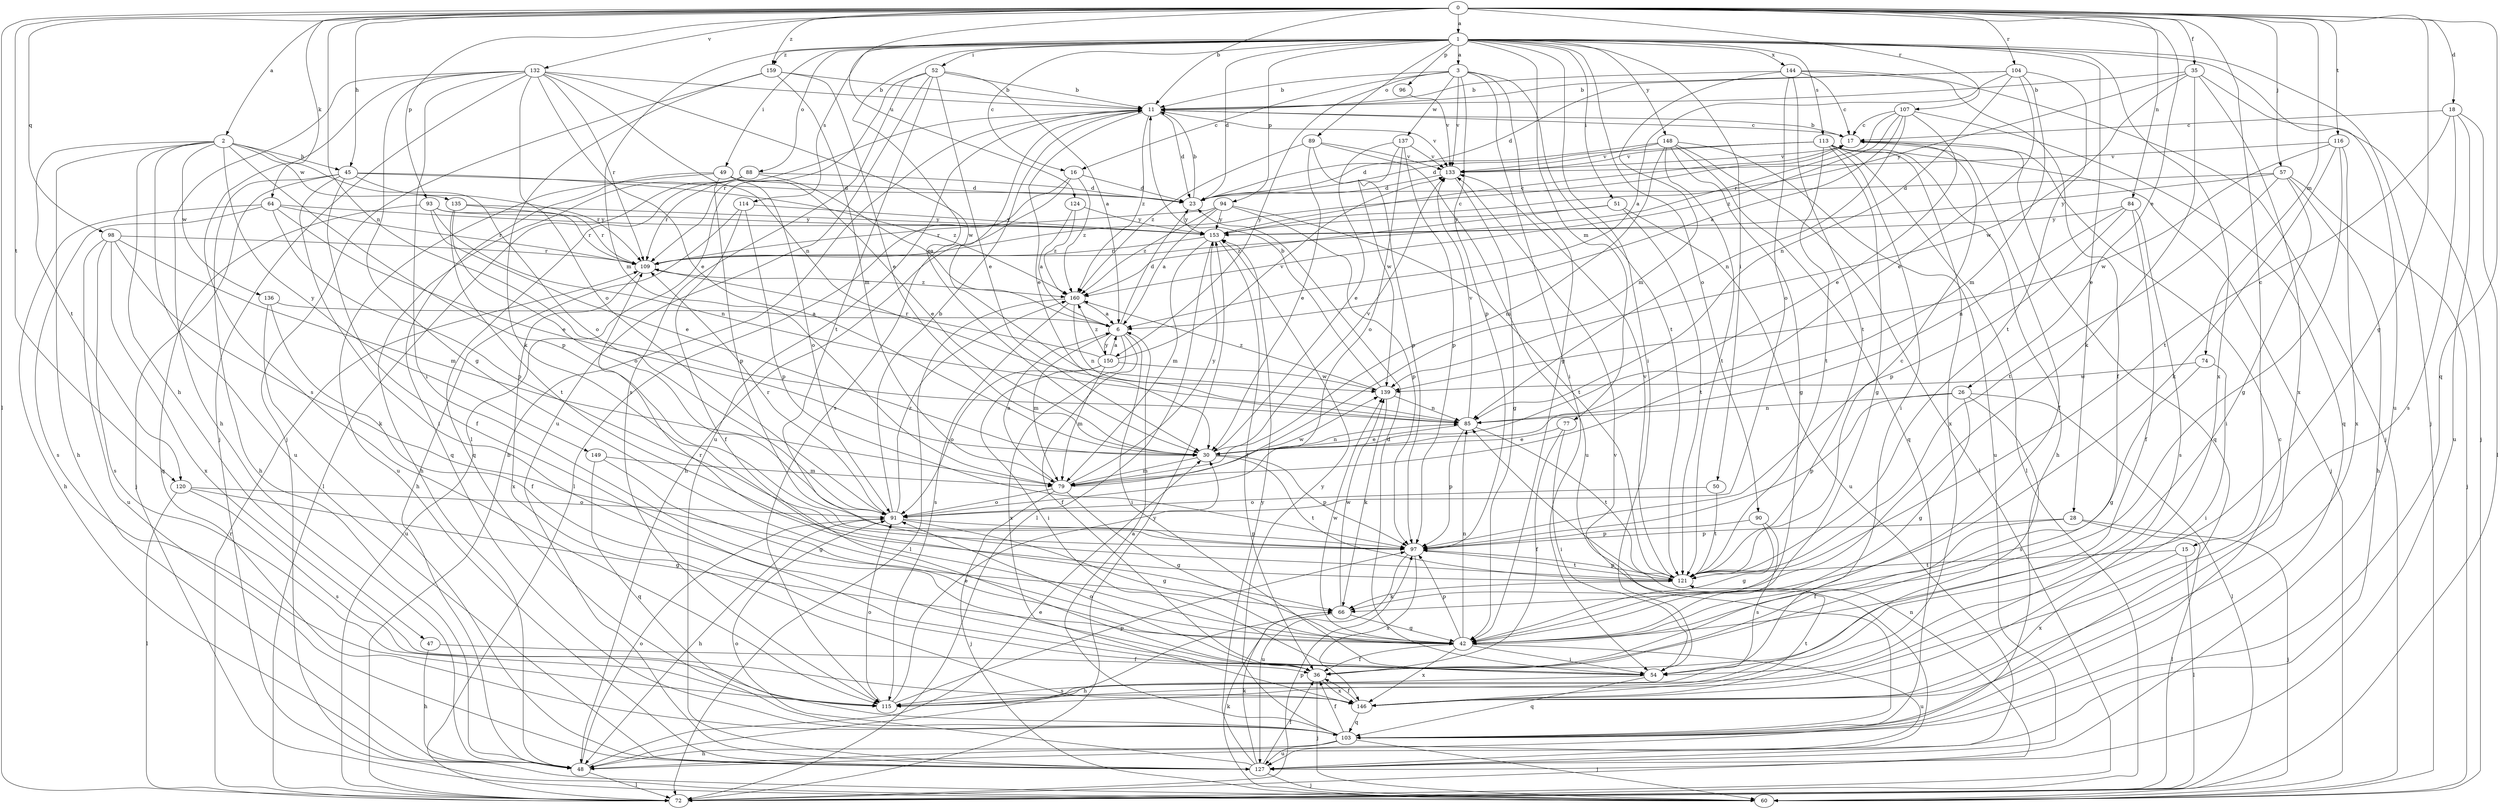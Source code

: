 strict digraph  {
0;
1;
2;
3;
6;
11;
15;
16;
17;
18;
23;
26;
28;
30;
35;
36;
42;
45;
47;
48;
49;
50;
51;
52;
54;
57;
60;
64;
66;
72;
74;
77;
79;
84;
85;
88;
89;
90;
91;
93;
94;
96;
97;
98;
103;
104;
107;
109;
113;
114;
115;
116;
120;
121;
124;
127;
132;
133;
135;
136;
137;
139;
144;
146;
148;
149;
150;
153;
159;
160;
0 -> 1  [label=a];
0 -> 2  [label=a];
0 -> 11  [label=b];
0 -> 15  [label=c];
0 -> 18  [label=d];
0 -> 26  [label=e];
0 -> 35  [label=f];
0 -> 42  [label=g];
0 -> 45  [label=h];
0 -> 57  [label=j];
0 -> 64  [label=k];
0 -> 72  [label=l];
0 -> 74  [label=m];
0 -> 84  [label=n];
0 -> 85  [label=n];
0 -> 93  [label=p];
0 -> 98  [label=q];
0 -> 103  [label=q];
0 -> 104  [label=r];
0 -> 107  [label=r];
0 -> 116  [label=t];
0 -> 120  [label=t];
0 -> 124  [label=u];
0 -> 132  [label=v];
0 -> 159  [label=z];
1 -> 3  [label=a];
1 -> 16  [label=c];
1 -> 23  [label=d];
1 -> 28  [label=e];
1 -> 30  [label=e];
1 -> 49  [label=i];
1 -> 50  [label=i];
1 -> 51  [label=i];
1 -> 52  [label=i];
1 -> 54  [label=i];
1 -> 60  [label=j];
1 -> 77  [label=m];
1 -> 79  [label=m];
1 -> 88  [label=o];
1 -> 89  [label=o];
1 -> 90  [label=o];
1 -> 94  [label=p];
1 -> 96  [label=p];
1 -> 113  [label=s];
1 -> 114  [label=s];
1 -> 127  [label=u];
1 -> 144  [label=x];
1 -> 146  [label=x];
1 -> 148  [label=y];
1 -> 159  [label=z];
2 -> 45  [label=h];
2 -> 47  [label=h];
2 -> 48  [label=h];
2 -> 91  [label=o];
2 -> 97  [label=p];
2 -> 120  [label=t];
2 -> 127  [label=u];
2 -> 135  [label=w];
2 -> 136  [label=w];
2 -> 149  [label=y];
3 -> 11  [label=b];
3 -> 16  [label=c];
3 -> 42  [label=g];
3 -> 54  [label=i];
3 -> 97  [label=p];
3 -> 121  [label=t];
3 -> 133  [label=v];
3 -> 137  [label=w];
3 -> 150  [label=y];
6 -> 23  [label=d];
6 -> 36  [label=f];
6 -> 54  [label=i];
6 -> 79  [label=m];
6 -> 146  [label=x];
6 -> 150  [label=y];
11 -> 17  [label=c];
11 -> 23  [label=d];
11 -> 30  [label=e];
11 -> 109  [label=r];
11 -> 115  [label=s];
11 -> 127  [label=u];
11 -> 133  [label=v];
11 -> 160  [label=z];
15 -> 72  [label=l];
15 -> 121  [label=t];
15 -> 146  [label=x];
16 -> 23  [label=d];
16 -> 48  [label=h];
16 -> 72  [label=l];
16 -> 160  [label=z];
17 -> 11  [label=b];
17 -> 36  [label=f];
17 -> 103  [label=q];
17 -> 133  [label=v];
18 -> 17  [label=c];
18 -> 72  [label=l];
18 -> 115  [label=s];
18 -> 121  [label=t];
18 -> 127  [label=u];
23 -> 11  [label=b];
23 -> 153  [label=y];
26 -> 42  [label=g];
26 -> 72  [label=l];
26 -> 85  [label=n];
26 -> 97  [label=p];
26 -> 115  [label=s];
28 -> 36  [label=f];
28 -> 60  [label=j];
28 -> 72  [label=l];
28 -> 97  [label=p];
30 -> 79  [label=m];
30 -> 85  [label=n];
30 -> 97  [label=p];
30 -> 121  [label=t];
30 -> 133  [label=v];
35 -> 11  [label=b];
35 -> 60  [label=j];
35 -> 66  [label=k];
35 -> 139  [label=w];
35 -> 146  [label=x];
35 -> 153  [label=y];
36 -> 60  [label=j];
36 -> 146  [label=x];
42 -> 36  [label=f];
42 -> 54  [label=i];
42 -> 85  [label=n];
42 -> 97  [label=p];
42 -> 109  [label=r];
42 -> 127  [label=u];
42 -> 139  [label=w];
42 -> 146  [label=x];
45 -> 23  [label=d];
45 -> 36  [label=f];
45 -> 48  [label=h];
45 -> 54  [label=i];
45 -> 60  [label=j];
45 -> 109  [label=r];
45 -> 160  [label=z];
47 -> 36  [label=f];
47 -> 48  [label=h];
48 -> 30  [label=e];
48 -> 72  [label=l];
48 -> 91  [label=o];
49 -> 23  [label=d];
49 -> 30  [label=e];
49 -> 91  [label=o];
49 -> 97  [label=p];
49 -> 103  [label=q];
49 -> 127  [label=u];
50 -> 91  [label=o];
50 -> 121  [label=t];
51 -> 121  [label=t];
51 -> 127  [label=u];
51 -> 153  [label=y];
51 -> 160  [label=z];
52 -> 6  [label=a];
52 -> 11  [label=b];
52 -> 30  [label=e];
52 -> 72  [label=l];
52 -> 115  [label=s];
52 -> 121  [label=t];
52 -> 127  [label=u];
54 -> 23  [label=d];
54 -> 91  [label=o];
54 -> 103  [label=q];
54 -> 115  [label=s];
57 -> 23  [label=d];
57 -> 48  [label=h];
57 -> 54  [label=i];
57 -> 60  [label=j];
57 -> 121  [label=t];
57 -> 153  [label=y];
60 -> 66  [label=k];
64 -> 30  [label=e];
64 -> 48  [label=h];
64 -> 97  [label=p];
64 -> 109  [label=r];
64 -> 115  [label=s];
64 -> 153  [label=y];
66 -> 42  [label=g];
66 -> 48  [label=h];
66 -> 139  [label=w];
72 -> 11  [label=b];
72 -> 85  [label=n];
72 -> 97  [label=p];
72 -> 109  [label=r];
72 -> 153  [label=y];
74 -> 42  [label=g];
74 -> 54  [label=i];
74 -> 139  [label=w];
77 -> 30  [label=e];
77 -> 36  [label=f];
77 -> 54  [label=i];
79 -> 6  [label=a];
79 -> 42  [label=g];
79 -> 60  [label=j];
79 -> 91  [label=o];
79 -> 139  [label=w];
79 -> 153  [label=y];
84 -> 36  [label=f];
84 -> 85  [label=n];
84 -> 97  [label=p];
84 -> 115  [label=s];
84 -> 153  [label=y];
85 -> 30  [label=e];
85 -> 97  [label=p];
85 -> 121  [label=t];
85 -> 133  [label=v];
88 -> 6  [label=a];
88 -> 23  [label=d];
88 -> 48  [label=h];
88 -> 72  [label=l];
88 -> 103  [label=q];
88 -> 109  [label=r];
89 -> 30  [label=e];
89 -> 97  [label=p];
89 -> 127  [label=u];
89 -> 133  [label=v];
89 -> 160  [label=z];
90 -> 42  [label=g];
90 -> 97  [label=p];
90 -> 115  [label=s];
91 -> 11  [label=b];
91 -> 42  [label=g];
91 -> 48  [label=h];
91 -> 97  [label=p];
91 -> 109  [label=r];
91 -> 160  [label=z];
93 -> 30  [label=e];
93 -> 85  [label=n];
93 -> 103  [label=q];
93 -> 109  [label=r];
93 -> 153  [label=y];
94 -> 6  [label=a];
94 -> 97  [label=p];
94 -> 109  [label=r];
94 -> 121  [label=t];
94 -> 153  [label=y];
94 -> 160  [label=z];
96 -> 133  [label=v];
97 -> 121  [label=t];
97 -> 127  [label=u];
97 -> 146  [label=x];
98 -> 66  [label=k];
98 -> 79  [label=m];
98 -> 109  [label=r];
98 -> 115  [label=s];
98 -> 127  [label=u];
98 -> 146  [label=x];
103 -> 6  [label=a];
103 -> 17  [label=c];
103 -> 36  [label=f];
103 -> 48  [label=h];
103 -> 60  [label=j];
103 -> 127  [label=u];
103 -> 133  [label=v];
103 -> 153  [label=y];
104 -> 6  [label=a];
104 -> 11  [label=b];
104 -> 23  [label=d];
104 -> 30  [label=e];
104 -> 79  [label=m];
104 -> 85  [label=n];
104 -> 121  [label=t];
107 -> 6  [label=a];
107 -> 17  [label=c];
107 -> 30  [label=e];
107 -> 85  [label=n];
107 -> 103  [label=q];
107 -> 109  [label=r];
107 -> 160  [label=z];
109 -> 17  [label=c];
109 -> 146  [label=x];
109 -> 160  [label=z];
113 -> 23  [label=d];
113 -> 42  [label=g];
113 -> 48  [label=h];
113 -> 54  [label=i];
113 -> 60  [label=j];
113 -> 72  [label=l];
113 -> 121  [label=t];
113 -> 133  [label=v];
113 -> 146  [label=x];
114 -> 36  [label=f];
114 -> 48  [label=h];
114 -> 97  [label=p];
114 -> 153  [label=y];
115 -> 30  [label=e];
115 -> 91  [label=o];
115 -> 97  [label=p];
116 -> 42  [label=g];
116 -> 66  [label=k];
116 -> 133  [label=v];
116 -> 139  [label=w];
116 -> 146  [label=x];
120 -> 42  [label=g];
120 -> 72  [label=l];
120 -> 91  [label=o];
120 -> 115  [label=s];
121 -> 17  [label=c];
121 -> 66  [label=k];
121 -> 97  [label=p];
121 -> 133  [label=v];
124 -> 6  [label=a];
124 -> 153  [label=y];
124 -> 160  [label=z];
127 -> 36  [label=f];
127 -> 60  [label=j];
127 -> 66  [label=k];
127 -> 91  [label=o];
127 -> 153  [label=y];
132 -> 11  [label=b];
132 -> 30  [label=e];
132 -> 42  [label=g];
132 -> 48  [label=h];
132 -> 54  [label=i];
132 -> 60  [label=j];
132 -> 85  [label=n];
132 -> 91  [label=o];
132 -> 109  [label=r];
132 -> 115  [label=s];
132 -> 139  [label=w];
133 -> 23  [label=d];
133 -> 42  [label=g];
135 -> 91  [label=o];
135 -> 109  [label=r];
135 -> 121  [label=t];
135 -> 153  [label=y];
136 -> 6  [label=a];
136 -> 36  [label=f];
136 -> 127  [label=u];
137 -> 30  [label=e];
137 -> 91  [label=o];
137 -> 97  [label=p];
137 -> 133  [label=v];
137 -> 139  [label=w];
139 -> 11  [label=b];
139 -> 66  [label=k];
139 -> 85  [label=n];
139 -> 160  [label=z];
144 -> 11  [label=b];
144 -> 17  [label=c];
144 -> 36  [label=f];
144 -> 60  [label=j];
144 -> 79  [label=m];
144 -> 91  [label=o];
144 -> 121  [label=t];
146 -> 36  [label=f];
146 -> 103  [label=q];
146 -> 121  [label=t];
148 -> 23  [label=d];
148 -> 42  [label=g];
148 -> 72  [label=l];
148 -> 79  [label=m];
148 -> 103  [label=q];
148 -> 121  [label=t];
148 -> 127  [label=u];
148 -> 133  [label=v];
149 -> 42  [label=g];
149 -> 79  [label=m];
149 -> 103  [label=q];
150 -> 6  [label=a];
150 -> 54  [label=i];
150 -> 79  [label=m];
150 -> 91  [label=o];
150 -> 109  [label=r];
150 -> 133  [label=v];
150 -> 139  [label=w];
150 -> 160  [label=z];
153 -> 17  [label=c];
153 -> 36  [label=f];
153 -> 72  [label=l];
153 -> 79  [label=m];
153 -> 109  [label=r];
159 -> 11  [label=b];
159 -> 30  [label=e];
159 -> 60  [label=j];
159 -> 66  [label=k];
159 -> 79  [label=m];
160 -> 6  [label=a];
160 -> 72  [label=l];
160 -> 85  [label=n];
160 -> 115  [label=s];
}
